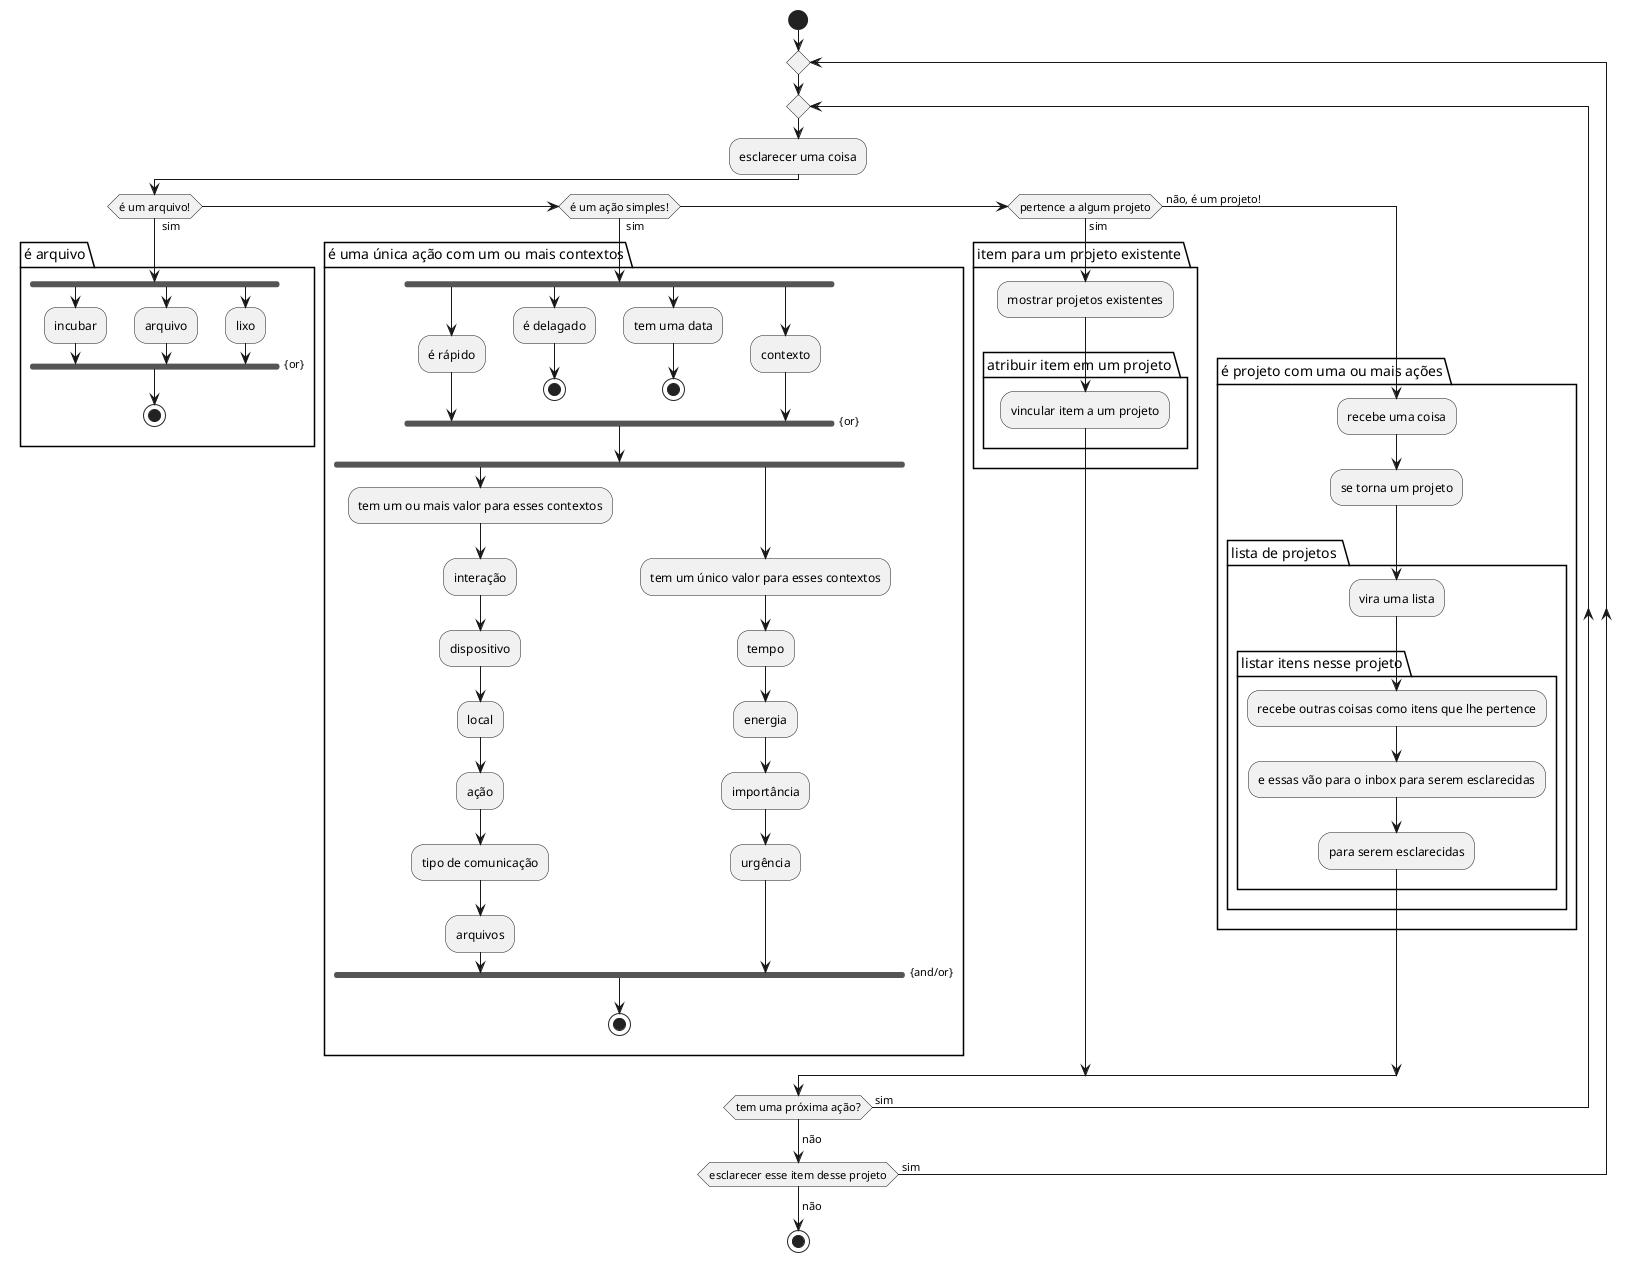 @startuml
start

' ##################
repeat
repeat
:esclarecer uma coisa;

' ##################
if (é um arquivo!) then ( sim)
package "é arquivo" {
  fork
  :incubar;
  fork again
  :arquivo;
  fork again
  :lixo;
  end fork {or}
  stop
}

' ##################
elseif (é um ação simples!) then ( sim)
package "é uma única ação com um ou mais contextos" {
  fork
  :é rápido;
  fork again
  :é delagado;
  stop
  fork again
  :tem uma data;
  stop
  fork again
  :contexto;
  end fork {or}

  fork
  :tem um ou mais valor para esses contextos;
  :interação;
  :dispositivo;
  :local;
  :ação;
  :tipo de comunicação;
  :arquivos;

  fork again
  :tem um único valor para esses contextos;
  :tempo;
  :energia;
  :importância;
  :urgência;
  end fork {and/or}

  stop
}

' ##################
elseif (pertence a algum projeto) then (sim)
package "item para um projeto existente" {
  :mostrar projetos existentes;
  package "atribuir item em um projeto" {
    :vincular item a um projeto;
  }
}

' ##################
else ( não, é um projeto!)
package "é projeto com uma ou mais ações" {
  :recebe uma coisa;
  :se torna um projeto;
  package "lista de projetos " {
    :vira uma lista;
    package "listar itens nesse projeto" {
      :recebe outras coisas como itens que lhe pertence;
      :e essas vão para o inbox para serem esclarecidas;
      :para serem esclarecidas;
    }
  }
}
endif

' ##################
repeat while (tem uma próxima ação?) is ( sim )
-> não;
repeat while (esclarecer esse item desse projeto) is ( sim )
-> não;
stop
@enduml